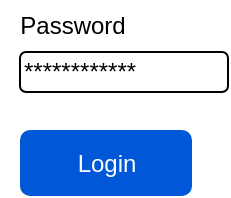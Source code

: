 <mxfile version="20.2.2" type="github">
  <diagram id="OlmW_olgugoicT1y2jTO" name="Page-1">
    <mxGraphModel dx="556" dy="362" grid="0" gridSize="10" guides="1" tooltips="1" connect="1" arrows="1" fold="1" page="0" pageScale="1" pageWidth="850" pageHeight="1100" math="0" shadow="0">
      <root>
        <mxCell id="0" />
        <mxCell id="1" parent="0" />
        <mxCell id="-fFhvJ5DRmIFoTUWj622-1" value="************" style="rounded=1;whiteSpace=wrap;html=1;align=left;" vertex="1" parent="1">
          <mxGeometry x="164" y="116" width="104" height="20" as="geometry" />
        </mxCell>
        <mxCell id="-fFhvJ5DRmIFoTUWj622-2" value="Password" style="text;html=1;align=center;verticalAlign=middle;resizable=0;points=[];autosize=1;strokeColor=none;fillColor=none;" vertex="1" parent="1">
          <mxGeometry x="154" y="90" width="71" height="26" as="geometry" />
        </mxCell>
        <mxCell id="-fFhvJ5DRmIFoTUWj622-3" value="Login" style="rounded=1;fillColor=#0057D8;strokeColor=none;html=1;fontColor=#ffffff;align=center;verticalAlign=middle;fontStyle=0;fontSize=12;sketch=0;" vertex="1" parent="1">
          <mxGeometry x="164" y="155" width="86" height="33" as="geometry" />
        </mxCell>
      </root>
    </mxGraphModel>
  </diagram>
</mxfile>
